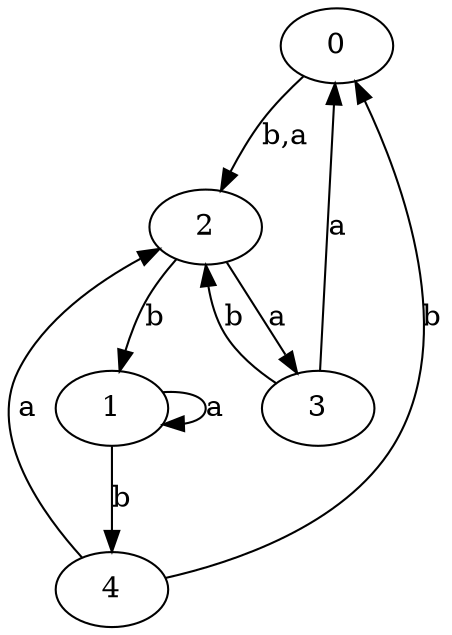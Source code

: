 digraph {
 ranksep=0.5;
 d2tdocpreamble = "\usetikzlibrary{automata}";
 d2tfigpreamble = "\tikzstyle{every state}= [ draw=blue!50,very thick,fill=blue!20]  \tikzstyle{auto}= [fill=white]";
 node [style="state"];
 edge [lblstyle="auto",topath="bend right", len=4  ]
  "0" [label="0",style = "state, accepting"];
  "1" [label="1",];
  "2" [label="2",];
  "3" [label="3",];
  "4" [label="4",style = "state, initial"];
  "0" -> "2" [label="b,a"];
  "1" -> "1" [label="a",topath="loop above"];
  "1" -> "4" [label="b"];
  "2" -> "1" [label="b"];
  "2" -> "3" [label="a"];
  "3" -> "0" [label="a"];
  "3" -> "2" [label="b"];
  "4" -> "0" [label="b"];
  "4" -> "2" [label="a"];
}